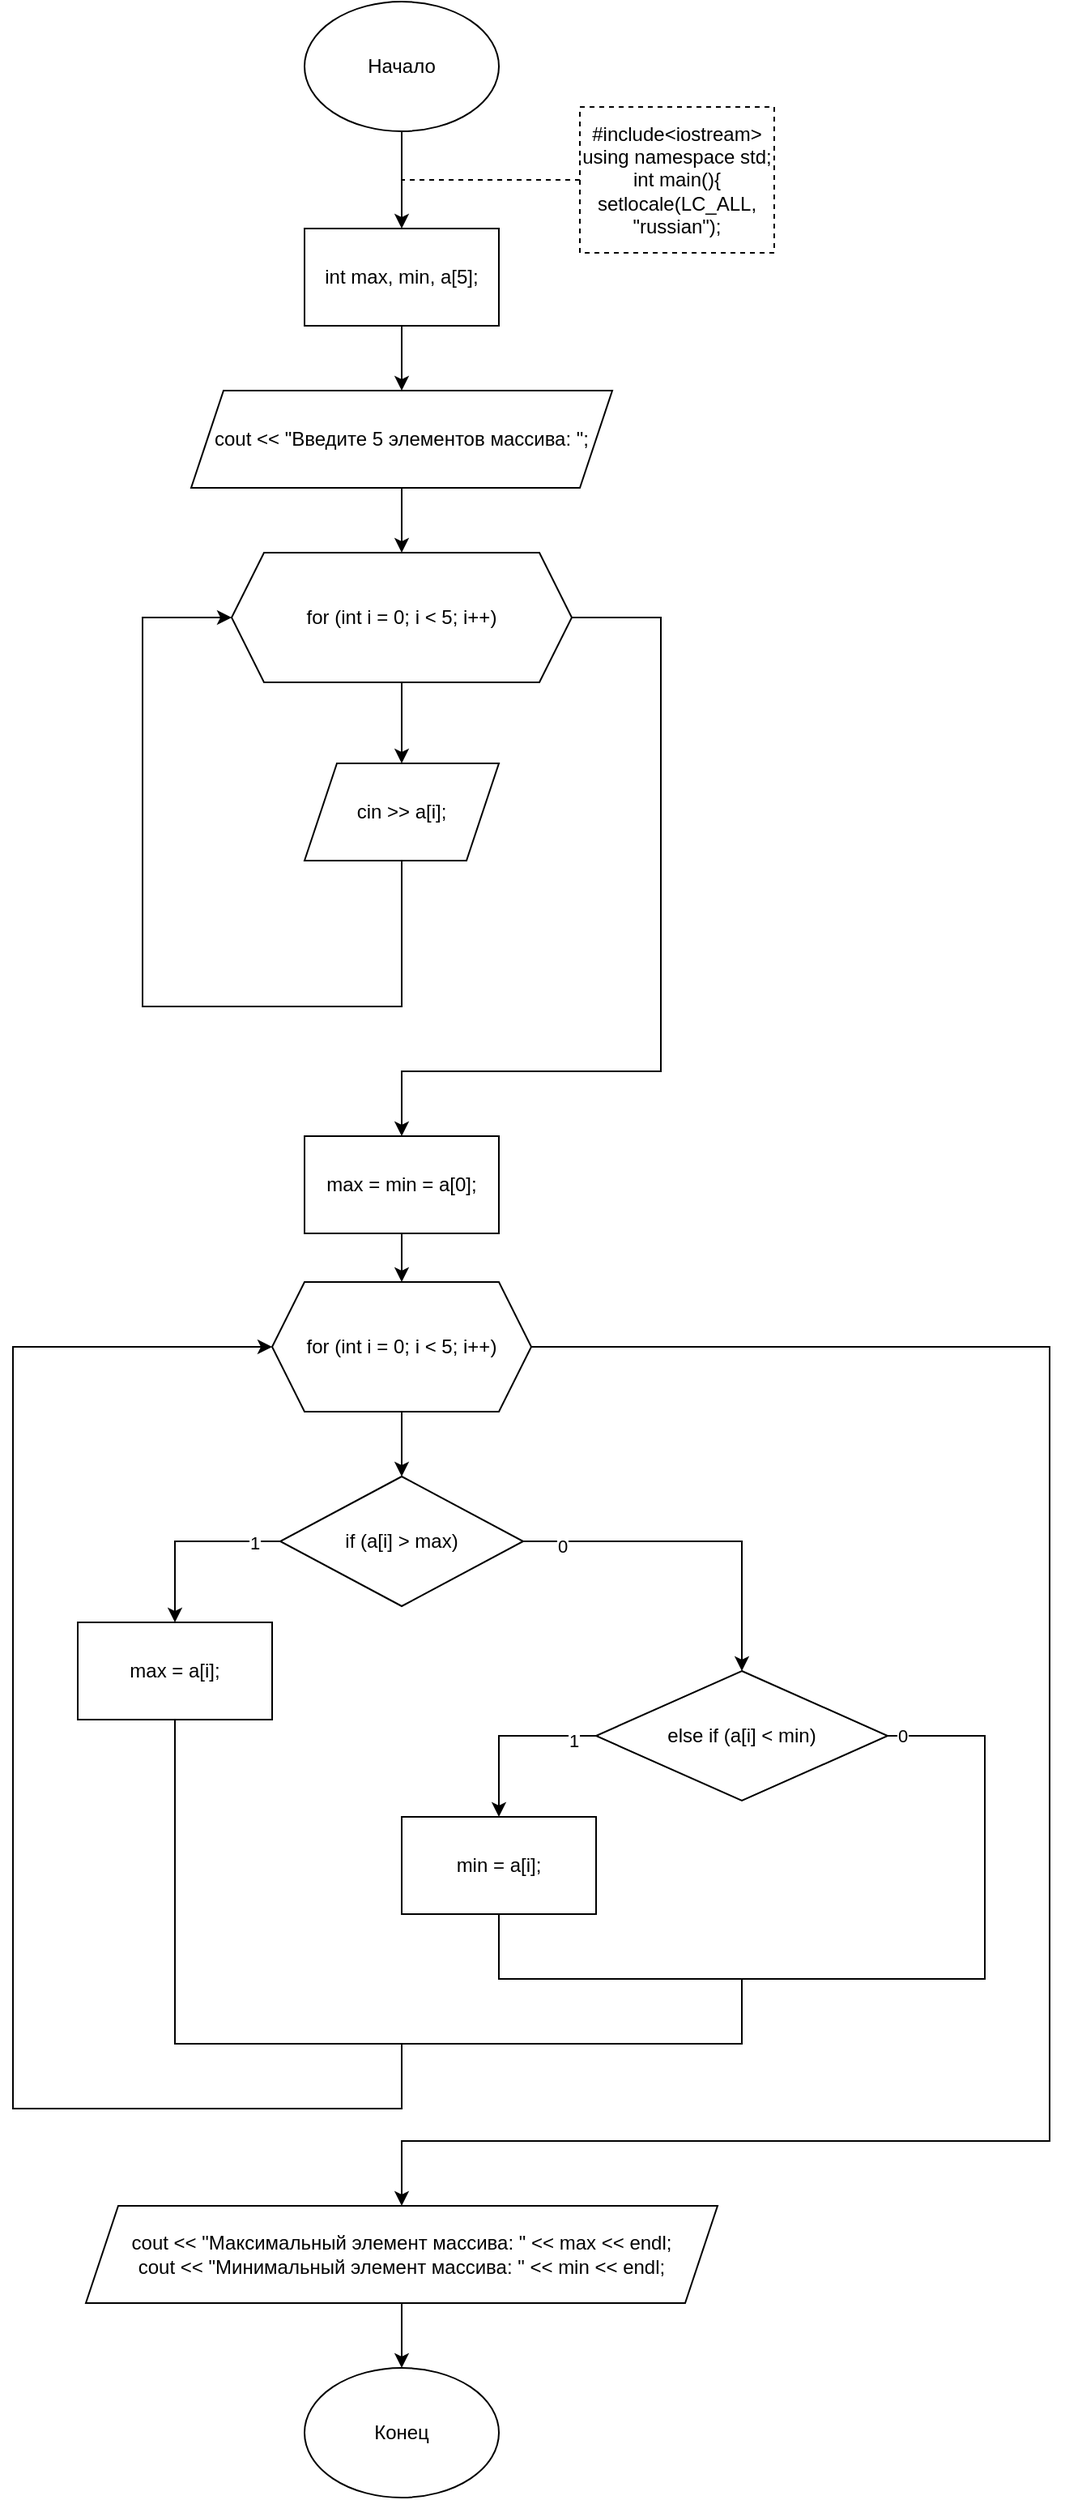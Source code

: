 <mxfile version="15.7.3" type="device"><diagram id="uEzs_pO-V7nDNdX0_lUI" name="Страница 1"><mxGraphModel dx="2844" dy="1806" grid="1" gridSize="10" guides="1" tooltips="1" connect="1" arrows="1" fold="1" page="1" pageScale="1" pageWidth="1654" pageHeight="2336" math="0" shadow="0"><root><mxCell id="0"/><mxCell id="1" parent="0"/><mxCell id="VzpyWA_UuIw7527FcYq3-1" value="" style="edgeStyle=orthogonalEdgeStyle;rounded=0;orthogonalLoop=1;jettySize=auto;html=1;" edge="1" parent="1" source="VzpyWA_UuIw7527FcYq3-2" target="VzpyWA_UuIw7527FcYq3-4"><mxGeometry relative="1" as="geometry"/></mxCell><mxCell id="VzpyWA_UuIw7527FcYq3-2" value="Начало" style="ellipse;whiteSpace=wrap;html=1;" vertex="1" parent="1"><mxGeometry x="340" y="60" width="120" height="80" as="geometry"/></mxCell><mxCell id="VzpyWA_UuIw7527FcYq3-37" value="" style="edgeStyle=orthogonalEdgeStyle;rounded=0;orthogonalLoop=1;jettySize=auto;html=1;" edge="1" parent="1" source="VzpyWA_UuIw7527FcYq3-4" target="VzpyWA_UuIw7527FcYq3-36"><mxGeometry relative="1" as="geometry"/></mxCell><mxCell id="VzpyWA_UuIw7527FcYq3-4" value="&lt;span&gt;&#9;&lt;/span&gt;int max, min, a[5];" style="rounded=0;whiteSpace=wrap;html=1;" vertex="1" parent="1"><mxGeometry x="340" y="200" width="120" height="60" as="geometry"/></mxCell><mxCell id="VzpyWA_UuIw7527FcYq3-5" value="&lt;div&gt;#include&amp;lt;iostream&amp;gt;&lt;/div&gt;&lt;div&gt;using namespace std;&lt;/div&gt;&lt;div&gt;int main(){&lt;/div&gt;&lt;div&gt;&lt;span&gt;&#9;&lt;/span&gt;setlocale(LC_ALL, &quot;russian&quot;);&lt;br&gt;&lt;/div&gt;" style="rounded=0;whiteSpace=wrap;html=1;dashed=1;" vertex="1" parent="1"><mxGeometry x="510" y="125" width="120" height="90" as="geometry"/></mxCell><mxCell id="VzpyWA_UuIw7527FcYq3-6" value="" style="endArrow=none;dashed=1;html=1;rounded=0;exitX=0;exitY=0.5;exitDx=0;exitDy=0;" edge="1" parent="1" source="VzpyWA_UuIw7527FcYq3-5"><mxGeometry width="50" height="50" relative="1" as="geometry"><mxPoint x="390" y="490" as="sourcePoint"/><mxPoint x="400" y="170" as="targetPoint"/></mxGeometry></mxCell><mxCell id="VzpyWA_UuIw7527FcYq3-8" style="edgeStyle=orthogonalEdgeStyle;rounded=0;orthogonalLoop=1;jettySize=auto;html=1;" edge="1" parent="1" source="VzpyWA_UuIw7527FcYq3-9"><mxGeometry relative="1" as="geometry"><mxPoint x="400" y="760" as="targetPoint"/><Array as="points"><mxPoint x="560" y="440"/><mxPoint x="560" y="720"/><mxPoint x="400" y="720"/></Array></mxGeometry></mxCell><mxCell id="VzpyWA_UuIw7527FcYq3-9" value="&lt;span&gt;&#9;&lt;/span&gt;for (int i = 0; i &amp;lt; 5; i++)" style="shape=hexagon;perimeter=hexagonPerimeter2;whiteSpace=wrap;html=1;fixedSize=1;rounded=0;" vertex="1" parent="1"><mxGeometry x="295" y="400" width="210" height="80" as="geometry"/></mxCell><mxCell id="VzpyWA_UuIw7527FcYq3-10" value="" style="edgeStyle=orthogonalEdgeStyle;rounded=0;orthogonalLoop=1;jettySize=auto;html=1;exitX=0.5;exitY=1;exitDx=0;exitDy=0;" edge="1" parent="1" source="VzpyWA_UuIw7527FcYq3-9" target="VzpyWA_UuIw7527FcYq3-13"><mxGeometry relative="1" as="geometry"><mxPoint x="400" y="580" as="sourcePoint"/></mxGeometry></mxCell><mxCell id="VzpyWA_UuIw7527FcYq3-12" style="edgeStyle=orthogonalEdgeStyle;rounded=0;orthogonalLoop=1;jettySize=auto;html=1;entryX=0;entryY=0.5;entryDx=0;entryDy=0;" edge="1" parent="1" source="VzpyWA_UuIw7527FcYq3-13" target="VzpyWA_UuIw7527FcYq3-9"><mxGeometry relative="1" as="geometry"><Array as="points"><mxPoint x="400" y="680"/><mxPoint x="240" y="680"/><mxPoint x="240" y="440"/></Array></mxGeometry></mxCell><mxCell id="VzpyWA_UuIw7527FcYq3-13" value="cin &amp;gt;&amp;gt; a[i];" style="shape=parallelogram;perimeter=parallelogramPerimeter;whiteSpace=wrap;html=1;fixedSize=1;" vertex="1" parent="1"><mxGeometry x="340" y="530" width="120" height="60" as="geometry"/></mxCell><mxCell id="VzpyWA_UuIw7527FcYq3-14" value="" style="edgeStyle=orthogonalEdgeStyle;rounded=0;orthogonalLoop=1;jettySize=auto;html=1;" edge="1" parent="1" source="VzpyWA_UuIw7527FcYq3-15" target="VzpyWA_UuIw7527FcYq3-18"><mxGeometry relative="1" as="geometry"/></mxCell><mxCell id="VzpyWA_UuIw7527FcYq3-15" value="&lt;span&gt;&#9;&lt;/span&gt;max = min = a[0];" style="rounded=0;whiteSpace=wrap;html=1;" vertex="1" parent="1"><mxGeometry x="340" y="760" width="120" height="60" as="geometry"/></mxCell><mxCell id="VzpyWA_UuIw7527FcYq3-16" value="" style="edgeStyle=orthogonalEdgeStyle;rounded=0;orthogonalLoop=1;jettySize=auto;html=1;" edge="1" parent="1" source="VzpyWA_UuIw7527FcYq3-18" target="VzpyWA_UuIw7527FcYq3-23"><mxGeometry relative="1" as="geometry"/></mxCell><mxCell id="VzpyWA_UuIw7527FcYq3-17" value="" style="edgeStyle=orthogonalEdgeStyle;rounded=0;orthogonalLoop=1;jettySize=auto;html=1;entryX=0.5;entryY=0;entryDx=0;entryDy=0;" edge="1" parent="1" source="VzpyWA_UuIw7527FcYq3-18" target="VzpyWA_UuIw7527FcYq3-26"><mxGeometry relative="1" as="geometry"><Array as="points"><mxPoint x="800" y="890"/><mxPoint x="800" y="1380"/><mxPoint x="400" y="1380"/></Array></mxGeometry></mxCell><mxCell id="VzpyWA_UuIw7527FcYq3-18" value="&lt;span&gt;&#9;&lt;/span&gt;for (int i = 0; i &amp;lt; 5; i++)" style="shape=hexagon;perimeter=hexagonPerimeter2;whiteSpace=wrap;html=1;fixedSize=1;rounded=0;" vertex="1" parent="1"><mxGeometry x="320" y="850" width="160" height="80" as="geometry"/></mxCell><mxCell id="VzpyWA_UuIw7527FcYq3-19" style="edgeStyle=orthogonalEdgeStyle;rounded=0;orthogonalLoop=1;jettySize=auto;html=1;entryX=0.5;entryY=0;entryDx=0;entryDy=0;" edge="1" parent="1" source="VzpyWA_UuIw7527FcYq3-23" target="VzpyWA_UuIw7527FcYq3-24"><mxGeometry relative="1" as="geometry"/></mxCell><mxCell id="VzpyWA_UuIw7527FcYq3-20" value="1" style="edgeLabel;html=1;align=center;verticalAlign=middle;resizable=0;points=[];" vertex="1" connectable="0" parent="VzpyWA_UuIw7527FcYq3-19"><mxGeometry x="-0.722" y="1" relative="1" as="geometry"><mxPoint as="offset"/></mxGeometry></mxCell><mxCell id="VzpyWA_UuIw7527FcYq3-21" style="edgeStyle=orthogonalEdgeStyle;rounded=0;orthogonalLoop=1;jettySize=auto;html=1;entryX=0.5;entryY=0;entryDx=0;entryDy=0;" edge="1" parent="1" source="VzpyWA_UuIw7527FcYq3-23" target="VzpyWA_UuIw7527FcYq3-30"><mxGeometry relative="1" as="geometry"/></mxCell><mxCell id="VzpyWA_UuIw7527FcYq3-22" value="0" style="edgeLabel;html=1;align=center;verticalAlign=middle;resizable=0;points=[];" vertex="1" connectable="0" parent="VzpyWA_UuIw7527FcYq3-21"><mxGeometry x="-0.777" y="-3" relative="1" as="geometry"><mxPoint as="offset"/></mxGeometry></mxCell><mxCell id="VzpyWA_UuIw7527FcYq3-23" value="&lt;span&gt;&#9;&#9;&lt;/span&gt;if (a[i] &amp;gt; max)" style="rhombus;whiteSpace=wrap;html=1;rounded=0;" vertex="1" parent="1"><mxGeometry x="325" y="970" width="150" height="80" as="geometry"/></mxCell><mxCell id="VzpyWA_UuIw7527FcYq3-24" value="&lt;span&gt;&#9;&#9;&#9;&lt;/span&gt;max = a[i];" style="rounded=0;whiteSpace=wrap;html=1;align=center;" vertex="1" parent="1"><mxGeometry x="200" y="1060" width="120" height="60" as="geometry"/></mxCell><mxCell id="VzpyWA_UuIw7527FcYq3-25" value="" style="edgeStyle=orthogonalEdgeStyle;rounded=0;orthogonalLoop=1;jettySize=auto;html=1;" edge="1" parent="1" source="VzpyWA_UuIw7527FcYq3-26" target="VzpyWA_UuIw7527FcYq3-27"><mxGeometry relative="1" as="geometry"/></mxCell><mxCell id="VzpyWA_UuIw7527FcYq3-26" value="&lt;div&gt;&lt;span&gt;&#9;&lt;/span&gt;cout &amp;lt;&amp;lt; &quot;Максимальный элемент массива: &quot; &amp;lt;&amp;lt; max &amp;lt;&amp;lt; endl;&lt;/div&gt;&lt;div&gt;&lt;span&gt;&#9;&lt;/span&gt;cout &amp;lt;&amp;lt; &quot;Минимальный элемент массива: &quot; &amp;lt;&amp;lt; min &amp;lt;&amp;lt; endl;&lt;/div&gt;" style="shape=parallelogram;perimeter=parallelogramPerimeter;whiteSpace=wrap;html=1;fixedSize=1;rounded=0;" vertex="1" parent="1"><mxGeometry x="205" y="1420" width="390" height="60" as="geometry"/></mxCell><mxCell id="VzpyWA_UuIw7527FcYq3-27" value="Конец" style="ellipse;whiteSpace=wrap;html=1;" vertex="1" parent="1"><mxGeometry x="340" y="1520" width="120" height="80" as="geometry"/></mxCell><mxCell id="VzpyWA_UuIw7527FcYq3-28" style="edgeStyle=orthogonalEdgeStyle;rounded=0;orthogonalLoop=1;jettySize=auto;html=1;entryX=0.5;entryY=0;entryDx=0;entryDy=0;exitX=0;exitY=0.5;exitDx=0;exitDy=0;" edge="1" parent="1" source="VzpyWA_UuIw7527FcYq3-30" target="VzpyWA_UuIw7527FcYq3-31"><mxGeometry relative="1" as="geometry"/></mxCell><mxCell id="VzpyWA_UuIw7527FcYq3-29" value="1" style="edgeLabel;html=1;align=center;verticalAlign=middle;resizable=0;points=[];" vertex="1" connectable="0" parent="VzpyWA_UuIw7527FcYq3-28"><mxGeometry x="-0.749" y="3" relative="1" as="geometry"><mxPoint as="offset"/></mxGeometry></mxCell><mxCell id="VzpyWA_UuIw7527FcYq3-30" value="&lt;span&gt;&#9;&#9;&lt;/span&gt;else if (a[i] &amp;lt; min)" style="rhombus;whiteSpace=wrap;html=1;align=center;" vertex="1" parent="1"><mxGeometry x="520" y="1090" width="180" height="80" as="geometry"/></mxCell><mxCell id="VzpyWA_UuIw7527FcYq3-31" value="&lt;span&gt;&#9;&#9;&#9;&lt;/span&gt;min = a[i];" style="rounded=0;whiteSpace=wrap;html=1;align=center;" vertex="1" parent="1"><mxGeometry x="400" y="1180" width="120" height="60" as="geometry"/></mxCell><mxCell id="VzpyWA_UuIw7527FcYq3-32" value="" style="endArrow=none;html=1;rounded=0;exitX=0.5;exitY=1;exitDx=0;exitDy=0;entryX=1;entryY=0.5;entryDx=0;entryDy=0;" edge="1" parent="1" source="VzpyWA_UuIw7527FcYq3-31" target="VzpyWA_UuIw7527FcYq3-30"><mxGeometry width="50" height="50" relative="1" as="geometry"><mxPoint x="510" y="1220" as="sourcePoint"/><mxPoint x="560" y="1170" as="targetPoint"/><Array as="points"><mxPoint x="460" y="1280"/><mxPoint x="760" y="1280"/><mxPoint x="760" y="1130"/><mxPoint x="720" y="1130"/></Array></mxGeometry></mxCell><mxCell id="VzpyWA_UuIw7527FcYq3-33" value="0" style="edgeLabel;html=1;align=center;verticalAlign=middle;resizable=0;points=[];" vertex="1" connectable="0" parent="VzpyWA_UuIw7527FcYq3-32"><mxGeometry x="0.968" relative="1" as="geometry"><mxPoint as="offset"/></mxGeometry></mxCell><mxCell id="VzpyWA_UuIw7527FcYq3-34" value="" style="endArrow=none;html=1;rounded=0;exitX=0.5;exitY=1;exitDx=0;exitDy=0;" edge="1" parent="1" source="VzpyWA_UuIw7527FcYq3-24"><mxGeometry width="50" height="50" relative="1" as="geometry"><mxPoint x="500" y="1170" as="sourcePoint"/><mxPoint x="610" y="1280" as="targetPoint"/><Array as="points"><mxPoint x="260" y="1320"/><mxPoint x="610" y="1320"/></Array></mxGeometry></mxCell><mxCell id="VzpyWA_UuIw7527FcYq3-35" value="" style="endArrow=classic;html=1;rounded=0;entryX=0;entryY=0.5;entryDx=0;entryDy=0;" edge="1" parent="1" target="VzpyWA_UuIw7527FcYq3-18"><mxGeometry width="50" height="50" relative="1" as="geometry"><mxPoint x="400" y="1320" as="sourcePoint"/><mxPoint x="610" y="1070" as="targetPoint"/><Array as="points"><mxPoint x="400" y="1360"/><mxPoint x="160" y="1360"/><mxPoint x="160" y="890"/></Array></mxGeometry></mxCell><mxCell id="VzpyWA_UuIw7527FcYq3-38" value="" style="edgeStyle=orthogonalEdgeStyle;rounded=0;orthogonalLoop=1;jettySize=auto;html=1;" edge="1" parent="1" source="VzpyWA_UuIw7527FcYq3-36" target="VzpyWA_UuIw7527FcYq3-9"><mxGeometry relative="1" as="geometry"/></mxCell><mxCell id="VzpyWA_UuIw7527FcYq3-36" value="&lt;span&gt;&#9;&lt;/span&gt;cout &amp;lt;&amp;lt; &quot;Введите 5 элементов массива: &quot;;" style="shape=parallelogram;perimeter=parallelogramPerimeter;whiteSpace=wrap;html=1;fixedSize=1;rounded=0;" vertex="1" parent="1"><mxGeometry x="270" y="300" width="260" height="60" as="geometry"/></mxCell></root></mxGraphModel></diagram></mxfile>